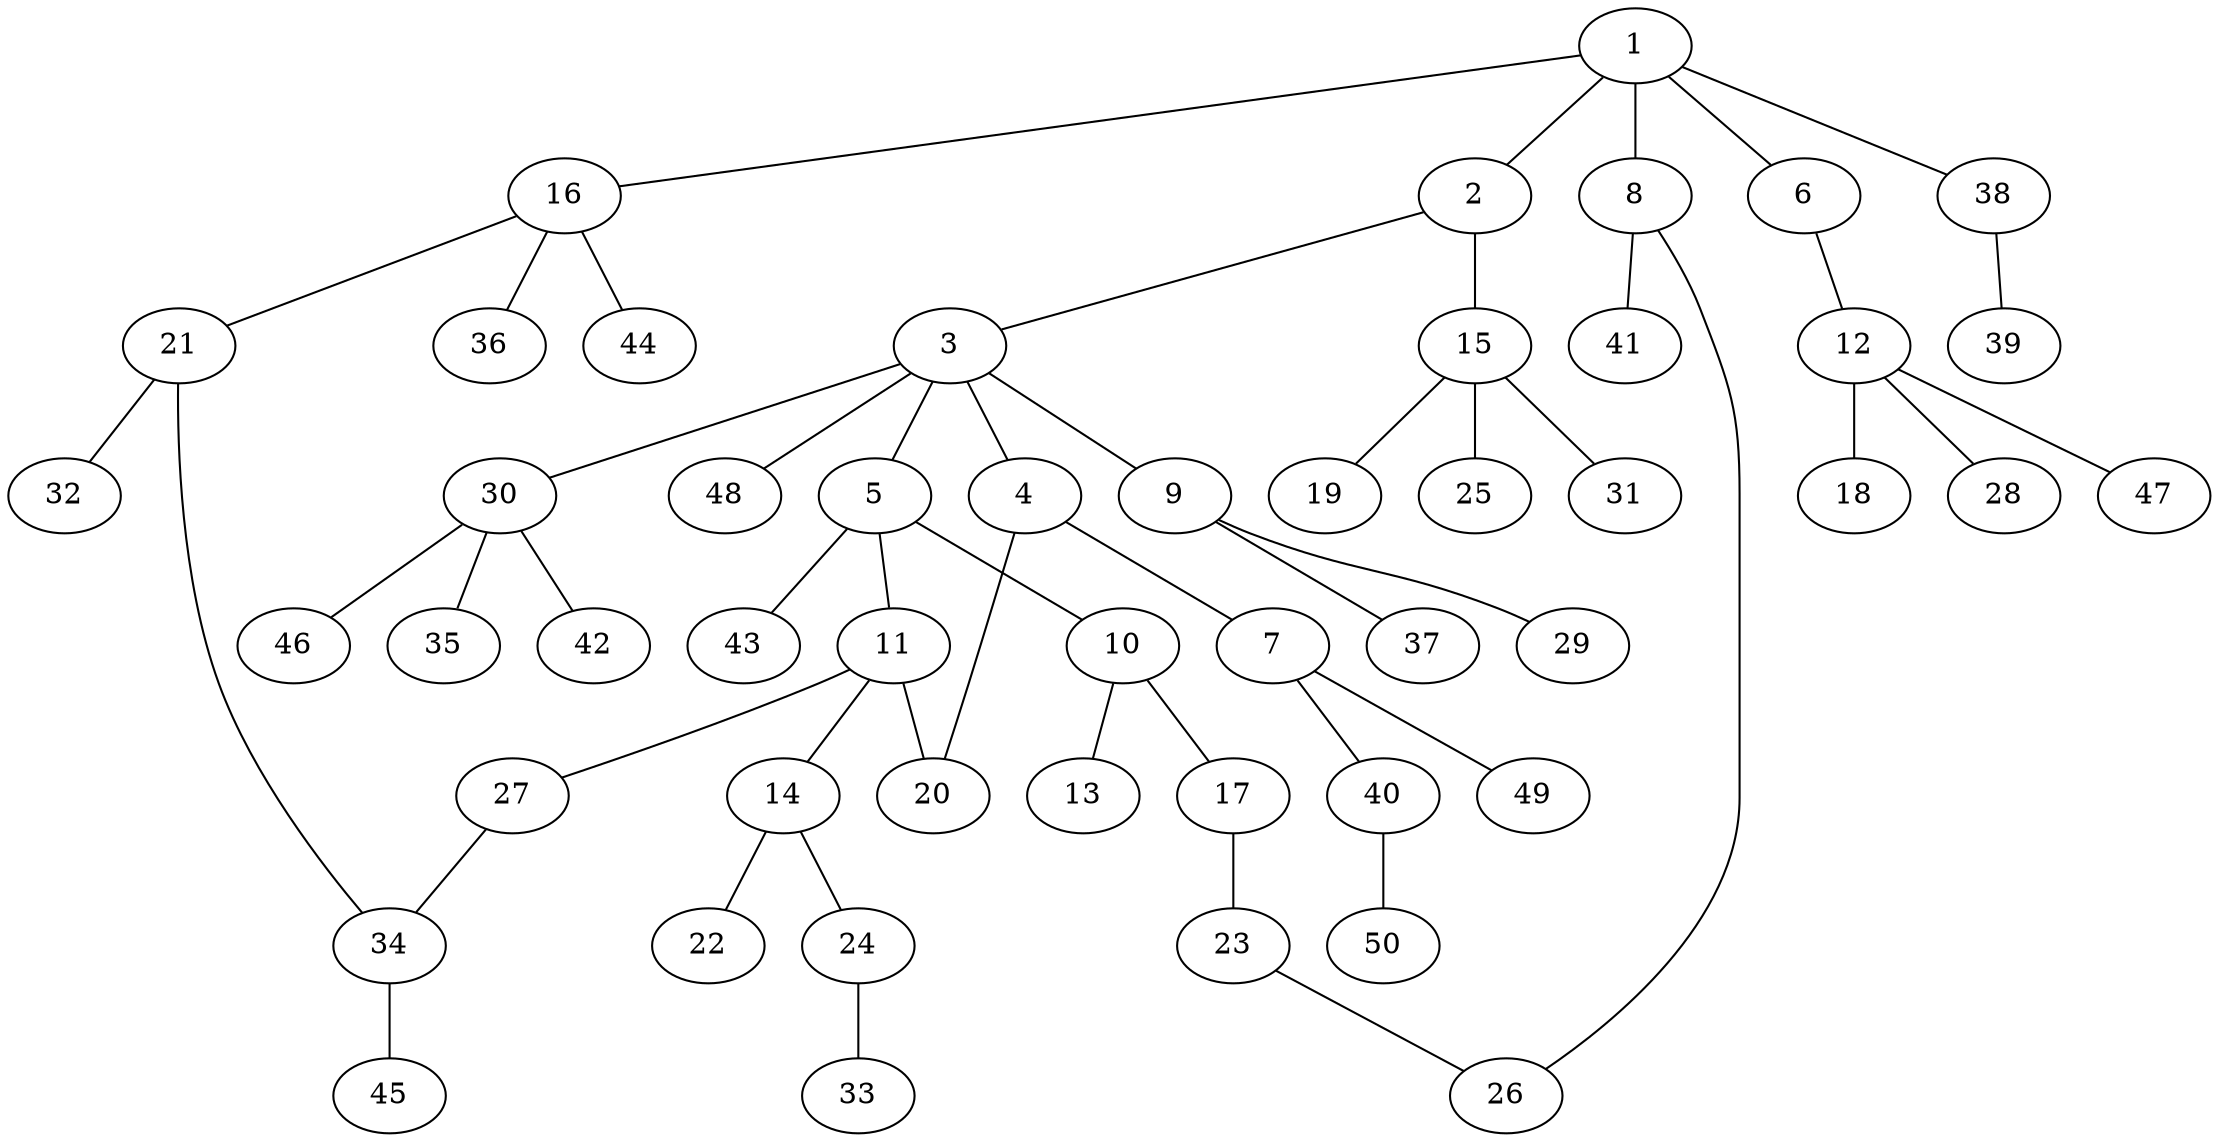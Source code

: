 graph graphname {1--2
1--6
1--8
1--16
1--38
2--3
2--15
3--4
3--5
3--9
3--30
3--48
4--7
4--20
5--10
5--11
5--43
6--12
7--40
7--49
8--26
8--41
9--29
9--37
10--13
10--17
11--14
11--20
11--27
12--18
12--28
12--47
14--22
14--24
15--19
15--25
15--31
16--21
16--36
16--44
17--23
21--32
21--34
23--26
24--33
27--34
30--35
30--42
30--46
34--45
38--39
40--50
}